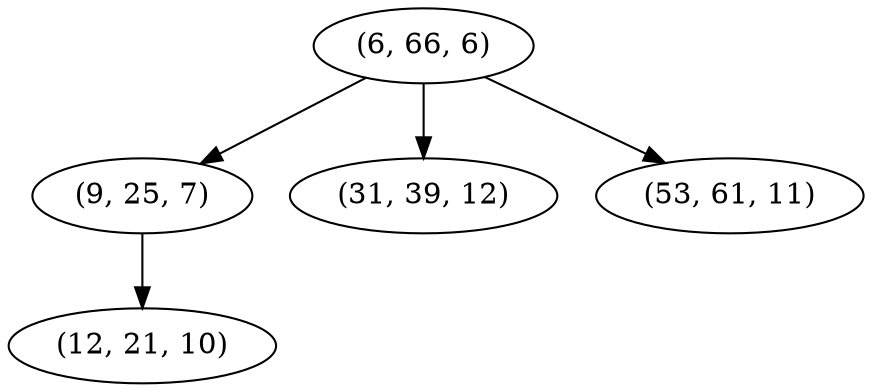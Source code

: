digraph tree {
    "(6, 66, 6)";
    "(9, 25, 7)";
    "(12, 21, 10)";
    "(31, 39, 12)";
    "(53, 61, 11)";
    "(6, 66, 6)" -> "(9, 25, 7)";
    "(6, 66, 6)" -> "(31, 39, 12)";
    "(6, 66, 6)" -> "(53, 61, 11)";
    "(9, 25, 7)" -> "(12, 21, 10)";
}
